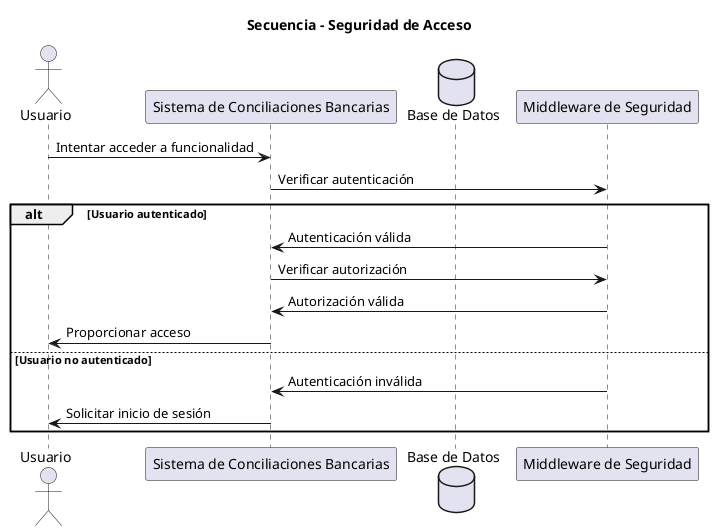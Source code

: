 @startuml
title Secuencia - Seguridad de Acceso

actor Usuario as User
participant "Sistema de Conciliaciones Bancarias" as Sistema
database "Base de Datos" as BD
participant "Middleware de Seguridad" as Middleware

User -> Sistema: Intentar acceder a funcionalidad
Sistema -> Middleware: Verificar autenticación
alt Usuario autenticado
    Middleware -> Sistema: Autenticación válida
    Sistema -> Middleware: Verificar autorización
    Middleware -> Sistema: Autorización válida
    Sistema -> User: Proporcionar acceso
else Usuario no autenticado
    Middleware -> Sistema: Autenticación inválida
    Sistema -> User: Solicitar inicio de sesión
end

@enduml
